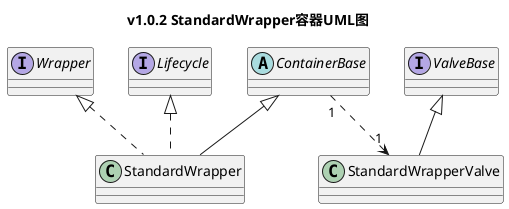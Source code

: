 @startuml
title v1.0.2 StandardWrapper容器UML图

interface Wrapper
interface Lifecycle
interface ValveBase
abstract class ContainerBase
class StandardWrapper
class StandardWrapperValve

Lifecycle <|.. StandardWrapper
Wrapper <|.. StandardWrapper
ContainerBase <|-- StandardWrapper
ValveBase <|-- StandardWrapperValve
ContainerBase "1" ..> "1" StandardWrapperValve

@enduml